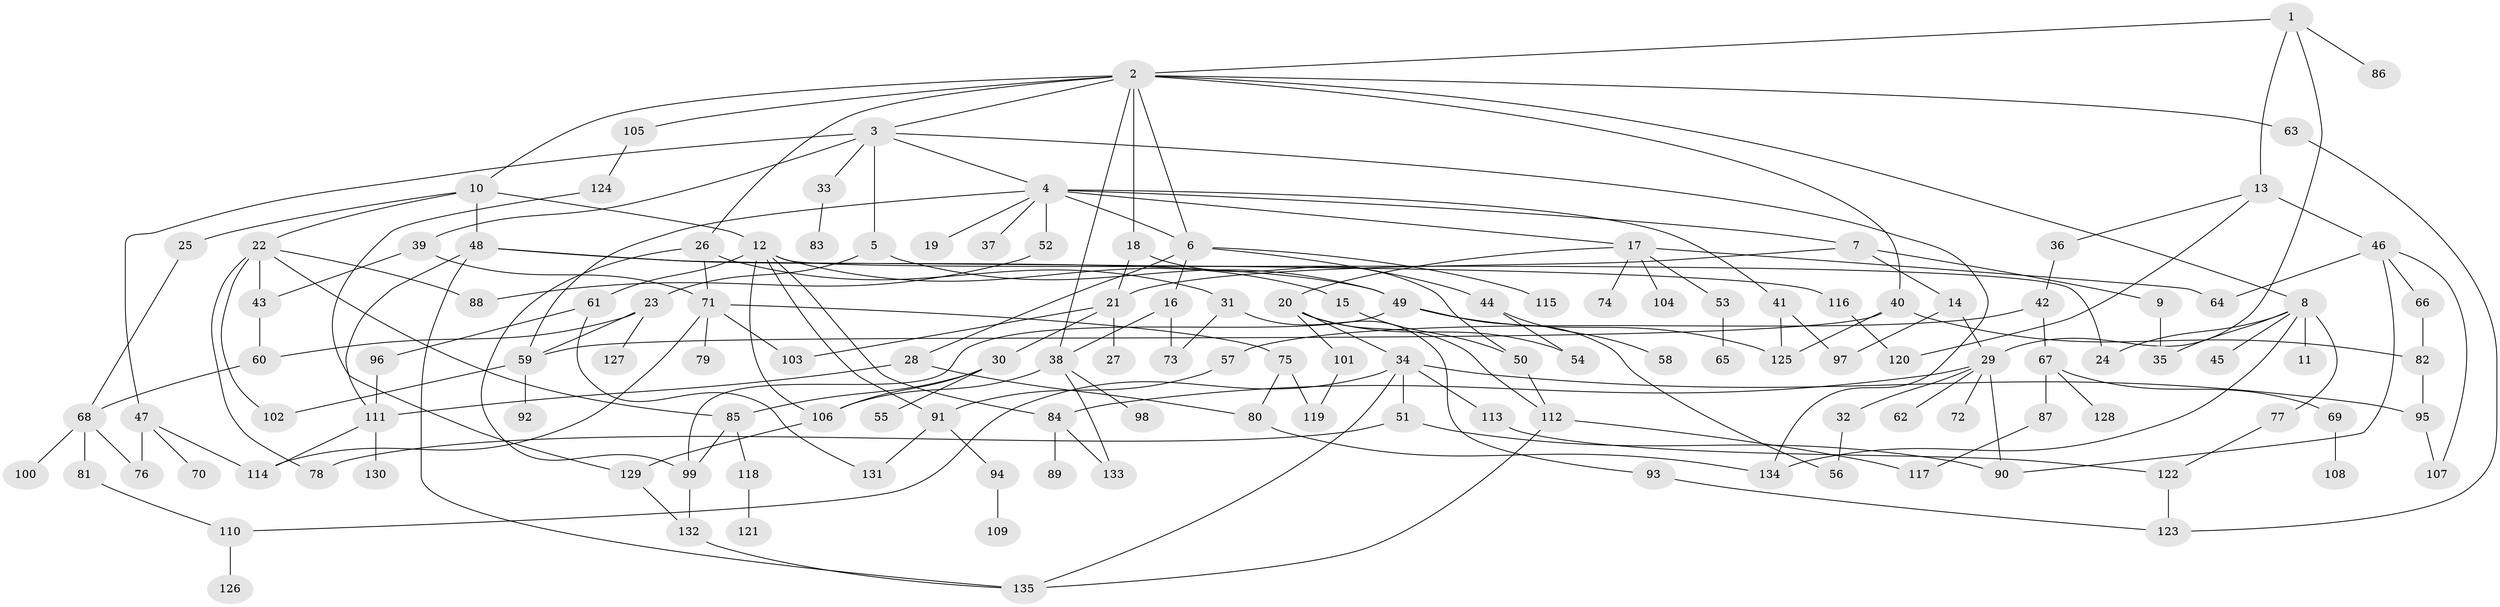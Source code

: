 // Generated by graph-tools (version 1.1) at 2025/42/03/09/25 04:42:56]
// undirected, 135 vertices, 194 edges
graph export_dot {
graph [start="1"]
  node [color=gray90,style=filled];
  1;
  2;
  3;
  4;
  5;
  6;
  7;
  8;
  9;
  10;
  11;
  12;
  13;
  14;
  15;
  16;
  17;
  18;
  19;
  20;
  21;
  22;
  23;
  24;
  25;
  26;
  27;
  28;
  29;
  30;
  31;
  32;
  33;
  34;
  35;
  36;
  37;
  38;
  39;
  40;
  41;
  42;
  43;
  44;
  45;
  46;
  47;
  48;
  49;
  50;
  51;
  52;
  53;
  54;
  55;
  56;
  57;
  58;
  59;
  60;
  61;
  62;
  63;
  64;
  65;
  66;
  67;
  68;
  69;
  70;
  71;
  72;
  73;
  74;
  75;
  76;
  77;
  78;
  79;
  80;
  81;
  82;
  83;
  84;
  85;
  86;
  87;
  88;
  89;
  90;
  91;
  92;
  93;
  94;
  95;
  96;
  97;
  98;
  99;
  100;
  101;
  102;
  103;
  104;
  105;
  106;
  107;
  108;
  109;
  110;
  111;
  112;
  113;
  114;
  115;
  116;
  117;
  118;
  119;
  120;
  121;
  122;
  123;
  124;
  125;
  126;
  127;
  128;
  129;
  130;
  131;
  132;
  133;
  134;
  135;
  1 -- 2;
  1 -- 13;
  1 -- 29;
  1 -- 86;
  2 -- 3;
  2 -- 6;
  2 -- 8;
  2 -- 10;
  2 -- 18;
  2 -- 26;
  2 -- 40;
  2 -- 63;
  2 -- 105;
  2 -- 38;
  3 -- 4;
  3 -- 5;
  3 -- 33;
  3 -- 39;
  3 -- 47;
  3 -- 134;
  4 -- 7;
  4 -- 17;
  4 -- 19;
  4 -- 37;
  4 -- 41;
  4 -- 52;
  4 -- 59;
  4 -- 6;
  5 -- 23;
  5 -- 49;
  6 -- 16;
  6 -- 28;
  6 -- 44;
  6 -- 115;
  7 -- 9;
  7 -- 14;
  7 -- 21;
  8 -- 11;
  8 -- 24;
  8 -- 45;
  8 -- 77;
  8 -- 134;
  8 -- 35;
  9 -- 35;
  10 -- 12;
  10 -- 22;
  10 -- 25;
  10 -- 48;
  12 -- 15;
  12 -- 61;
  12 -- 84;
  12 -- 24;
  12 -- 106;
  12 -- 91;
  13 -- 36;
  13 -- 46;
  13 -- 120;
  14 -- 29;
  14 -- 97;
  15 -- 50;
  16 -- 38;
  16 -- 73;
  17 -- 20;
  17 -- 53;
  17 -- 64;
  17 -- 74;
  17 -- 104;
  18 -- 21;
  18 -- 50;
  20 -- 34;
  20 -- 101;
  20 -- 112;
  20 -- 54;
  21 -- 27;
  21 -- 30;
  21 -- 103;
  22 -- 85;
  22 -- 88;
  22 -- 102;
  22 -- 78;
  22 -- 43;
  23 -- 127;
  23 -- 60;
  23 -- 59;
  25 -- 68;
  26 -- 31;
  26 -- 71;
  26 -- 99;
  28 -- 80;
  28 -- 111;
  29 -- 32;
  29 -- 62;
  29 -- 72;
  29 -- 90;
  29 -- 84;
  30 -- 55;
  30 -- 106;
  30 -- 85;
  31 -- 93;
  31 -- 73;
  32 -- 56;
  33 -- 83;
  34 -- 51;
  34 -- 113;
  34 -- 135;
  34 -- 110;
  34 -- 95;
  36 -- 42;
  38 -- 98;
  38 -- 133;
  38 -- 106;
  39 -- 43;
  39 -- 71;
  40 -- 125;
  40 -- 82;
  40 -- 59;
  41 -- 97;
  41 -- 125;
  42 -- 57;
  42 -- 67;
  43 -- 60;
  44 -- 54;
  44 -- 58;
  46 -- 66;
  46 -- 90;
  46 -- 107;
  46 -- 64;
  47 -- 70;
  47 -- 76;
  47 -- 114;
  48 -- 49;
  48 -- 116;
  48 -- 111;
  48 -- 135;
  49 -- 99;
  49 -- 125;
  49 -- 56;
  50 -- 112;
  51 -- 78;
  51 -- 90;
  52 -- 88;
  53 -- 65;
  57 -- 91;
  59 -- 92;
  59 -- 102;
  60 -- 68;
  61 -- 96;
  61 -- 131;
  63 -- 123;
  66 -- 82;
  67 -- 69;
  67 -- 87;
  67 -- 128;
  68 -- 76;
  68 -- 81;
  68 -- 100;
  69 -- 108;
  71 -- 75;
  71 -- 79;
  71 -- 114;
  71 -- 103;
  75 -- 119;
  75 -- 80;
  77 -- 122;
  80 -- 134;
  81 -- 110;
  82 -- 95;
  84 -- 89;
  84 -- 133;
  85 -- 99;
  85 -- 118;
  87 -- 117;
  91 -- 94;
  91 -- 131;
  93 -- 123;
  94 -- 109;
  95 -- 107;
  96 -- 111;
  99 -- 132;
  101 -- 119;
  105 -- 124;
  106 -- 129;
  110 -- 126;
  111 -- 130;
  111 -- 114;
  112 -- 117;
  112 -- 135;
  113 -- 122;
  116 -- 120;
  118 -- 121;
  122 -- 123;
  124 -- 129;
  129 -- 132;
  132 -- 135;
}
